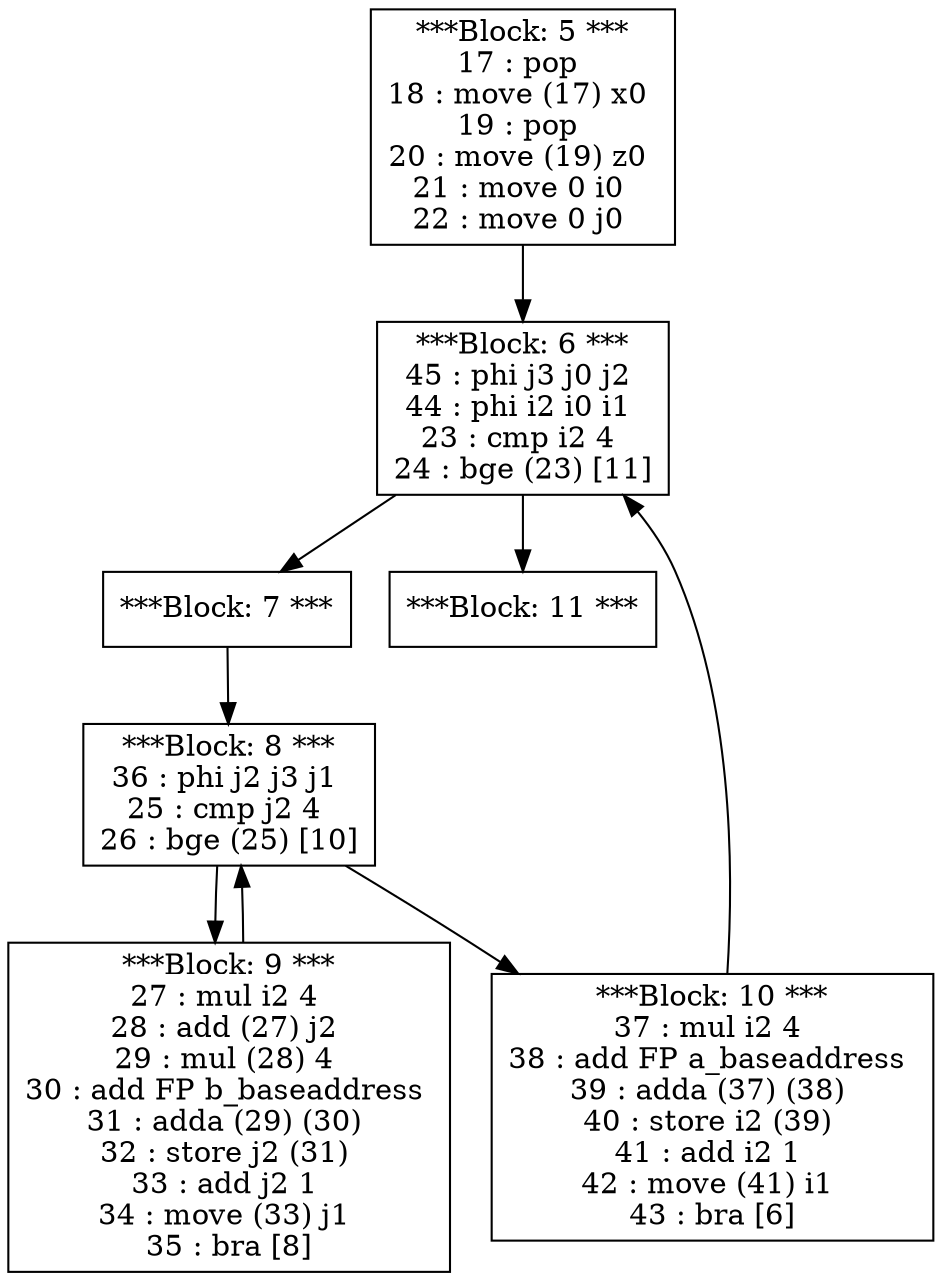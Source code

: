 digraph structs {
5 [shape=record,label="***Block: 5 ***\n17 : pop \n18 : move (17) x0 \n19 : pop \n20 : move (19) z0 \n21 : move 0 i0 \n22 : move 0 j0 \n"]
6 [shape=record,label="***Block: 6 ***\n45 : phi j3 j0 j2 \n44 : phi i2 i0 i1 \n23 : cmp i2 4 \n24 : bge (23) [11]\n"]
7 [shape=record,label="***Block: 7 ***\n"]
8 [shape=record,label="***Block: 8 ***\n36 : phi j2 j3 j1 \n25 : cmp j2 4 \n26 : bge (25) [10]\n"]
9 [shape=record,label="***Block: 9 ***\n27 : mul i2 4 \n28 : add (27) j2 \n29 : mul (28) 4 \n30 : add FP b_baseaddress \n31 : adda (29) (30) \n32 : store j2 (31) \n33 : add j2 1 \n34 : move (33) j1 \n35 : bra [8]\n"]
10 [shape=record,label="***Block: 10 ***\n37 : mul i2 4 \n38 : add FP a_baseaddress \n39 : adda (37) (38) \n40 : store i2 (39) \n41 : add i2 1 \n42 : move (41) i1 \n43 : bra [6]\n"]
11 [shape=record,label="***Block: 11 ***\n"]
5 -> 6;
6 -> 7;
7 -> 8;
8 -> 9;
9 -> 8;
8 -> 10;
10 -> 6;
6 -> 11;

}

